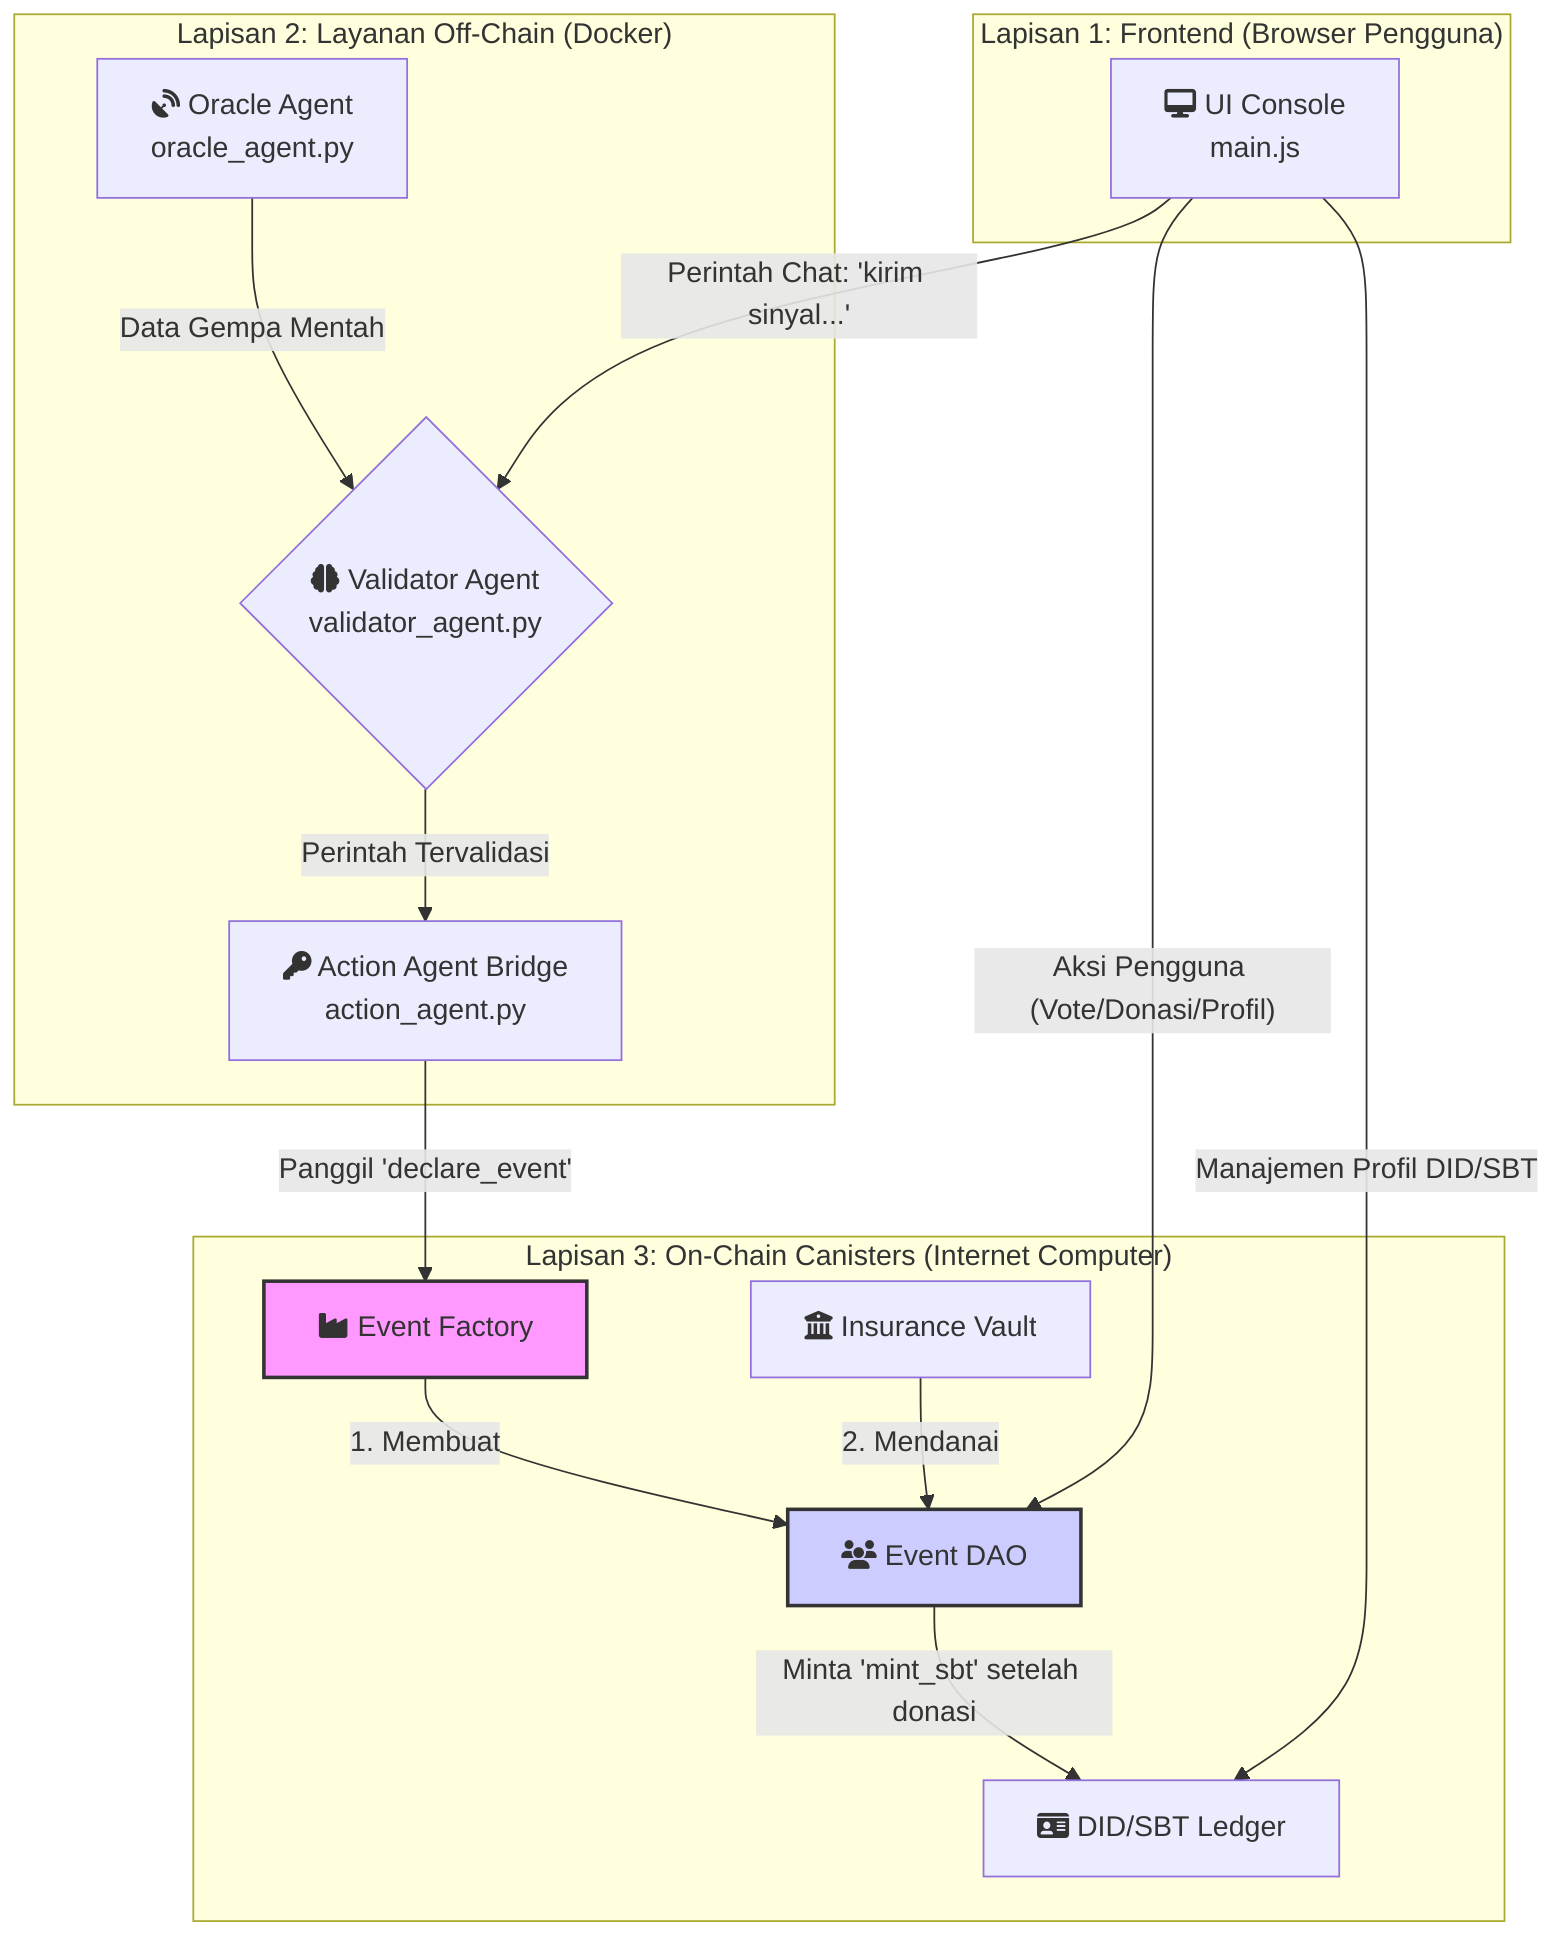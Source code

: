 graph TD
    subgraph "Lapisan 1: Frontend (Browser Pengguna)"
        A[<i class='fas fa-desktop'></i> UI Console <br> main.js]
    end

    subgraph "Lapisan 2: Layanan Off-Chain (Docker)"
        B[<i class='fas fa-satellite-dish'></i> Oracle Agent <br> oracle_agent.py] -- Data Gempa Mentah --> C{<i class='fas fa-brain'></i> Validator Agent <br> validator_agent.py}
        C -- Perintah Tervalidasi --> D[<i class='fas fa-key'></i> Action Agent Bridge <br> action_agent.py]
    end

    subgraph "Lapisan 3: On-Chain Canisters (Internet Computer)"
        style E fill:#f9f,stroke:#333,stroke-width:2px
        style G fill:#ccf,stroke:#333,stroke-width:2px
        E[<i class='fa fa-industry'></i> Event Factory] -- "1. Membuat" --> G[<i class='fa fa-users'></i> Event DAO]
        H[<i class='fa fa-university'></i> Insurance Vault] -- "2. Mendanai" --> G
        I[<i class='fa fa-id-card'></i> DID/SBT Ledger]
    end

    %% Alur Interaksi
    A -- "Perintah Chat: 'kirim sinyal...'" --> C
    A -- "Aksi Pengguna (Vote/Donasi/Profil)" --> G
    A -- "Manajemen Profil DID/SBT" --> I
    D -- "Panggil 'declare_event'" --> E
    G -- "Minta 'mint_sbt' setelah donasi" --> I